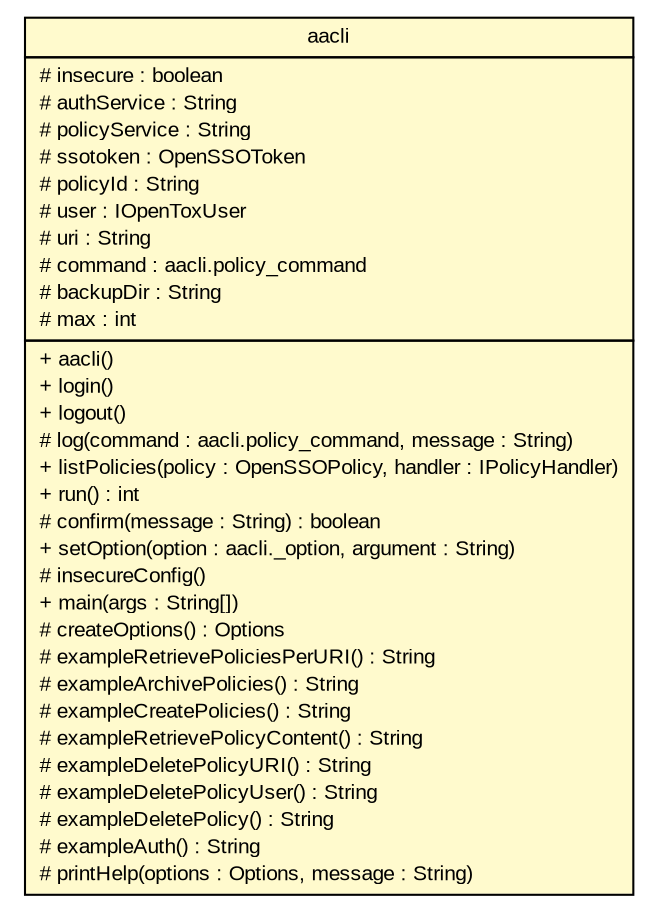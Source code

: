 #!/usr/local/bin/dot
#
# Class diagram 
# Generated by UmlGraph version 4.6 (http://www.spinellis.gr/sw/umlgraph)
#

digraph G {
	edge [fontname="arial",fontsize=10,labelfontname="arial",labelfontsize=10];
	node [fontname="arial",fontsize=10,shape=plaintext];
	// org.opentox.aa.cli.aacli
	c269 [label=<<table border="0" cellborder="1" cellspacing="0" cellpadding="2" port="p" bgcolor="lemonChiffon" href="./aacli.html">
		<tr><td><table border="0" cellspacing="0" cellpadding="1">
			<tr><td> aacli </td></tr>
		</table></td></tr>
		<tr><td><table border="0" cellspacing="0" cellpadding="1">
			<tr><td align="left"> # insecure : boolean </td></tr>
			<tr><td align="left"> # authService : String </td></tr>
			<tr><td align="left"> # policyService : String </td></tr>
			<tr><td align="left"> # ssotoken : OpenSSOToken </td></tr>
			<tr><td align="left"> # policyId : String </td></tr>
			<tr><td align="left"> # user : IOpenToxUser </td></tr>
			<tr><td align="left"> # uri : String </td></tr>
			<tr><td align="left"> # command : aacli.policy_command </td></tr>
			<tr><td align="left"> # backupDir : String </td></tr>
			<tr><td align="left"> # max : int </td></tr>
		</table></td></tr>
		<tr><td><table border="0" cellspacing="0" cellpadding="1">
			<tr><td align="left"> + aacli() </td></tr>
			<tr><td align="left"> + login() </td></tr>
			<tr><td align="left"> + logout() </td></tr>
			<tr><td align="left"> # log(command : aacli.policy_command, message : String) </td></tr>
			<tr><td align="left"> + listPolicies(policy : OpenSSOPolicy, handler : IPolicyHandler) </td></tr>
			<tr><td align="left"> + run() : int </td></tr>
			<tr><td align="left"> # confirm(message : String) : boolean </td></tr>
			<tr><td align="left"> + setOption(option : aacli._option, argument : String) </td></tr>
			<tr><td align="left"> # insecureConfig() </td></tr>
			<tr><td align="left"> + main(args : String[]) </td></tr>
			<tr><td align="left"> # createOptions() : Options </td></tr>
			<tr><td align="left"> # exampleRetrievePoliciesPerURI() : String </td></tr>
			<tr><td align="left"> # exampleArchivePolicies() : String </td></tr>
			<tr><td align="left"> # exampleCreatePolicies() : String </td></tr>
			<tr><td align="left"> # exampleRetrievePolicyContent() : String </td></tr>
			<tr><td align="left"> # exampleDeletePolicyURI() : String </td></tr>
			<tr><td align="left"> # exampleDeletePolicyUser() : String </td></tr>
			<tr><td align="left"> # exampleDeletePolicy() : String </td></tr>
			<tr><td align="left"> # exampleAuth() : String </td></tr>
			<tr><td align="left"> # printHelp(options : Options, message : String) </td></tr>
		</table></td></tr>
		</table>>, fontname="arial", fontcolor="black", fontsize=10.0];
}

